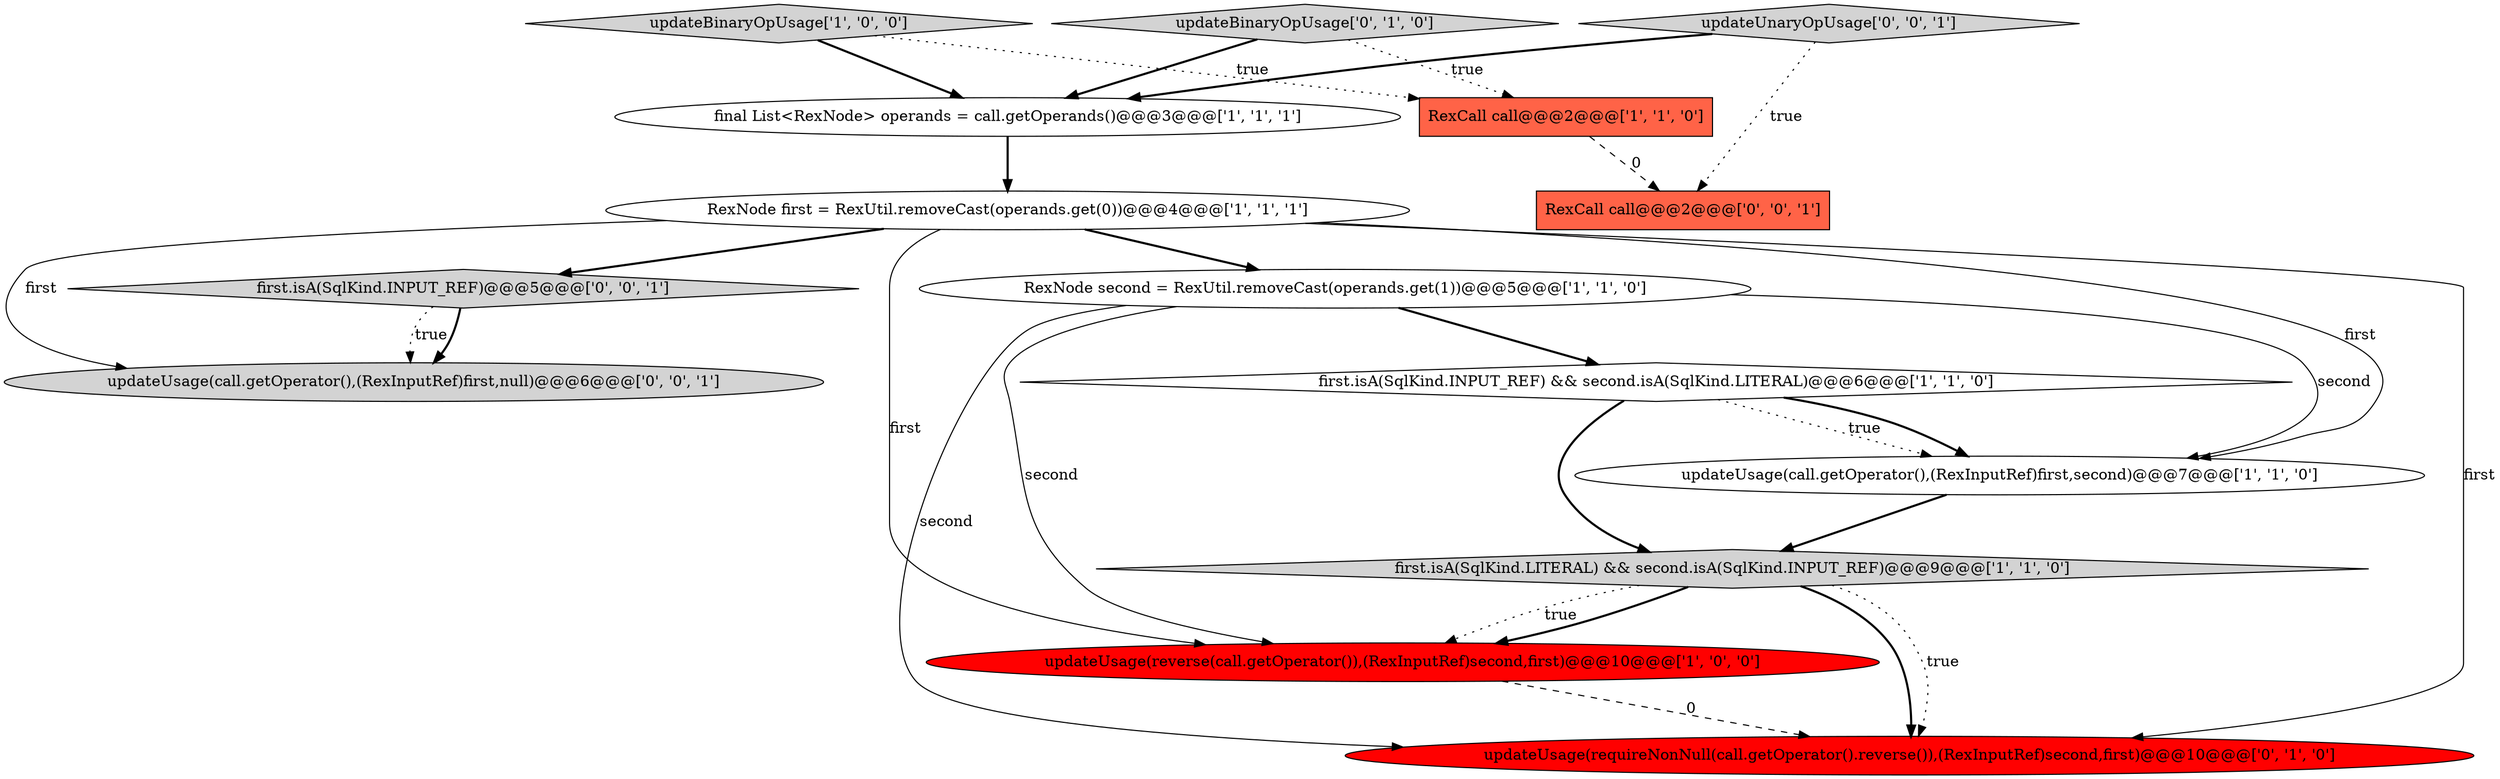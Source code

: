 digraph {
7 [style = filled, label = "RexNode first = RexUtil.removeCast(operands.get(0))@@@4@@@['1', '1', '1']", fillcolor = white, shape = ellipse image = "AAA0AAABBB1BBB"];
12 [style = filled, label = "updateUsage(call.getOperator(),(RexInputRef)first,null)@@@6@@@['0', '0', '1']", fillcolor = lightgray, shape = ellipse image = "AAA0AAABBB3BBB"];
3 [style = filled, label = "final List<RexNode> operands = call.getOperands()@@@3@@@['1', '1', '1']", fillcolor = white, shape = ellipse image = "AAA0AAABBB1BBB"];
5 [style = filled, label = "first.isA(SqlKind.LITERAL) && second.isA(SqlKind.INPUT_REF)@@@9@@@['1', '1', '0']", fillcolor = lightgray, shape = diamond image = "AAA0AAABBB1BBB"];
6 [style = filled, label = "updateUsage(reverse(call.getOperator()),(RexInputRef)second,first)@@@10@@@['1', '0', '0']", fillcolor = red, shape = ellipse image = "AAA1AAABBB1BBB"];
14 [style = filled, label = "first.isA(SqlKind.INPUT_REF)@@@5@@@['0', '0', '1']", fillcolor = lightgray, shape = diamond image = "AAA0AAABBB3BBB"];
8 [style = filled, label = "RexNode second = RexUtil.removeCast(operands.get(1))@@@5@@@['1', '1', '0']", fillcolor = white, shape = ellipse image = "AAA0AAABBB1BBB"];
2 [style = filled, label = "RexCall call@@@2@@@['1', '1', '0']", fillcolor = tomato, shape = box image = "AAA0AAABBB1BBB"];
4 [style = filled, label = "first.isA(SqlKind.INPUT_REF) && second.isA(SqlKind.LITERAL)@@@6@@@['1', '1', '0']", fillcolor = white, shape = diamond image = "AAA0AAABBB1BBB"];
11 [style = filled, label = "updateUnaryOpUsage['0', '0', '1']", fillcolor = lightgray, shape = diamond image = "AAA0AAABBB3BBB"];
13 [style = filled, label = "RexCall call@@@2@@@['0', '0', '1']", fillcolor = tomato, shape = box image = "AAA0AAABBB3BBB"];
1 [style = filled, label = "updateUsage(call.getOperator(),(RexInputRef)first,second)@@@7@@@['1', '1', '0']", fillcolor = white, shape = ellipse image = "AAA0AAABBB1BBB"];
9 [style = filled, label = "updateBinaryOpUsage['0', '1', '0']", fillcolor = lightgray, shape = diamond image = "AAA0AAABBB2BBB"];
10 [style = filled, label = "updateUsage(requireNonNull(call.getOperator().reverse()),(RexInputRef)second,first)@@@10@@@['0', '1', '0']", fillcolor = red, shape = ellipse image = "AAA1AAABBB2BBB"];
0 [style = filled, label = "updateBinaryOpUsage['1', '0', '0']", fillcolor = lightgray, shape = diamond image = "AAA0AAABBB1BBB"];
1->5 [style = bold, label=""];
0->3 [style = bold, label=""];
5->10 [style = bold, label=""];
7->1 [style = solid, label="first"];
14->12 [style = dotted, label="true"];
4->1 [style = dotted, label="true"];
5->10 [style = dotted, label="true"];
7->6 [style = solid, label="first"];
8->10 [style = solid, label="second"];
5->6 [style = dotted, label="true"];
8->1 [style = solid, label="second"];
11->13 [style = dotted, label="true"];
7->8 [style = bold, label=""];
7->12 [style = solid, label="first"];
6->10 [style = dashed, label="0"];
8->6 [style = solid, label="second"];
7->14 [style = bold, label=""];
5->6 [style = bold, label=""];
7->10 [style = solid, label="first"];
3->7 [style = bold, label=""];
11->3 [style = bold, label=""];
2->13 [style = dashed, label="0"];
9->2 [style = dotted, label="true"];
14->12 [style = bold, label=""];
9->3 [style = bold, label=""];
4->1 [style = bold, label=""];
8->4 [style = bold, label=""];
0->2 [style = dotted, label="true"];
4->5 [style = bold, label=""];
}
